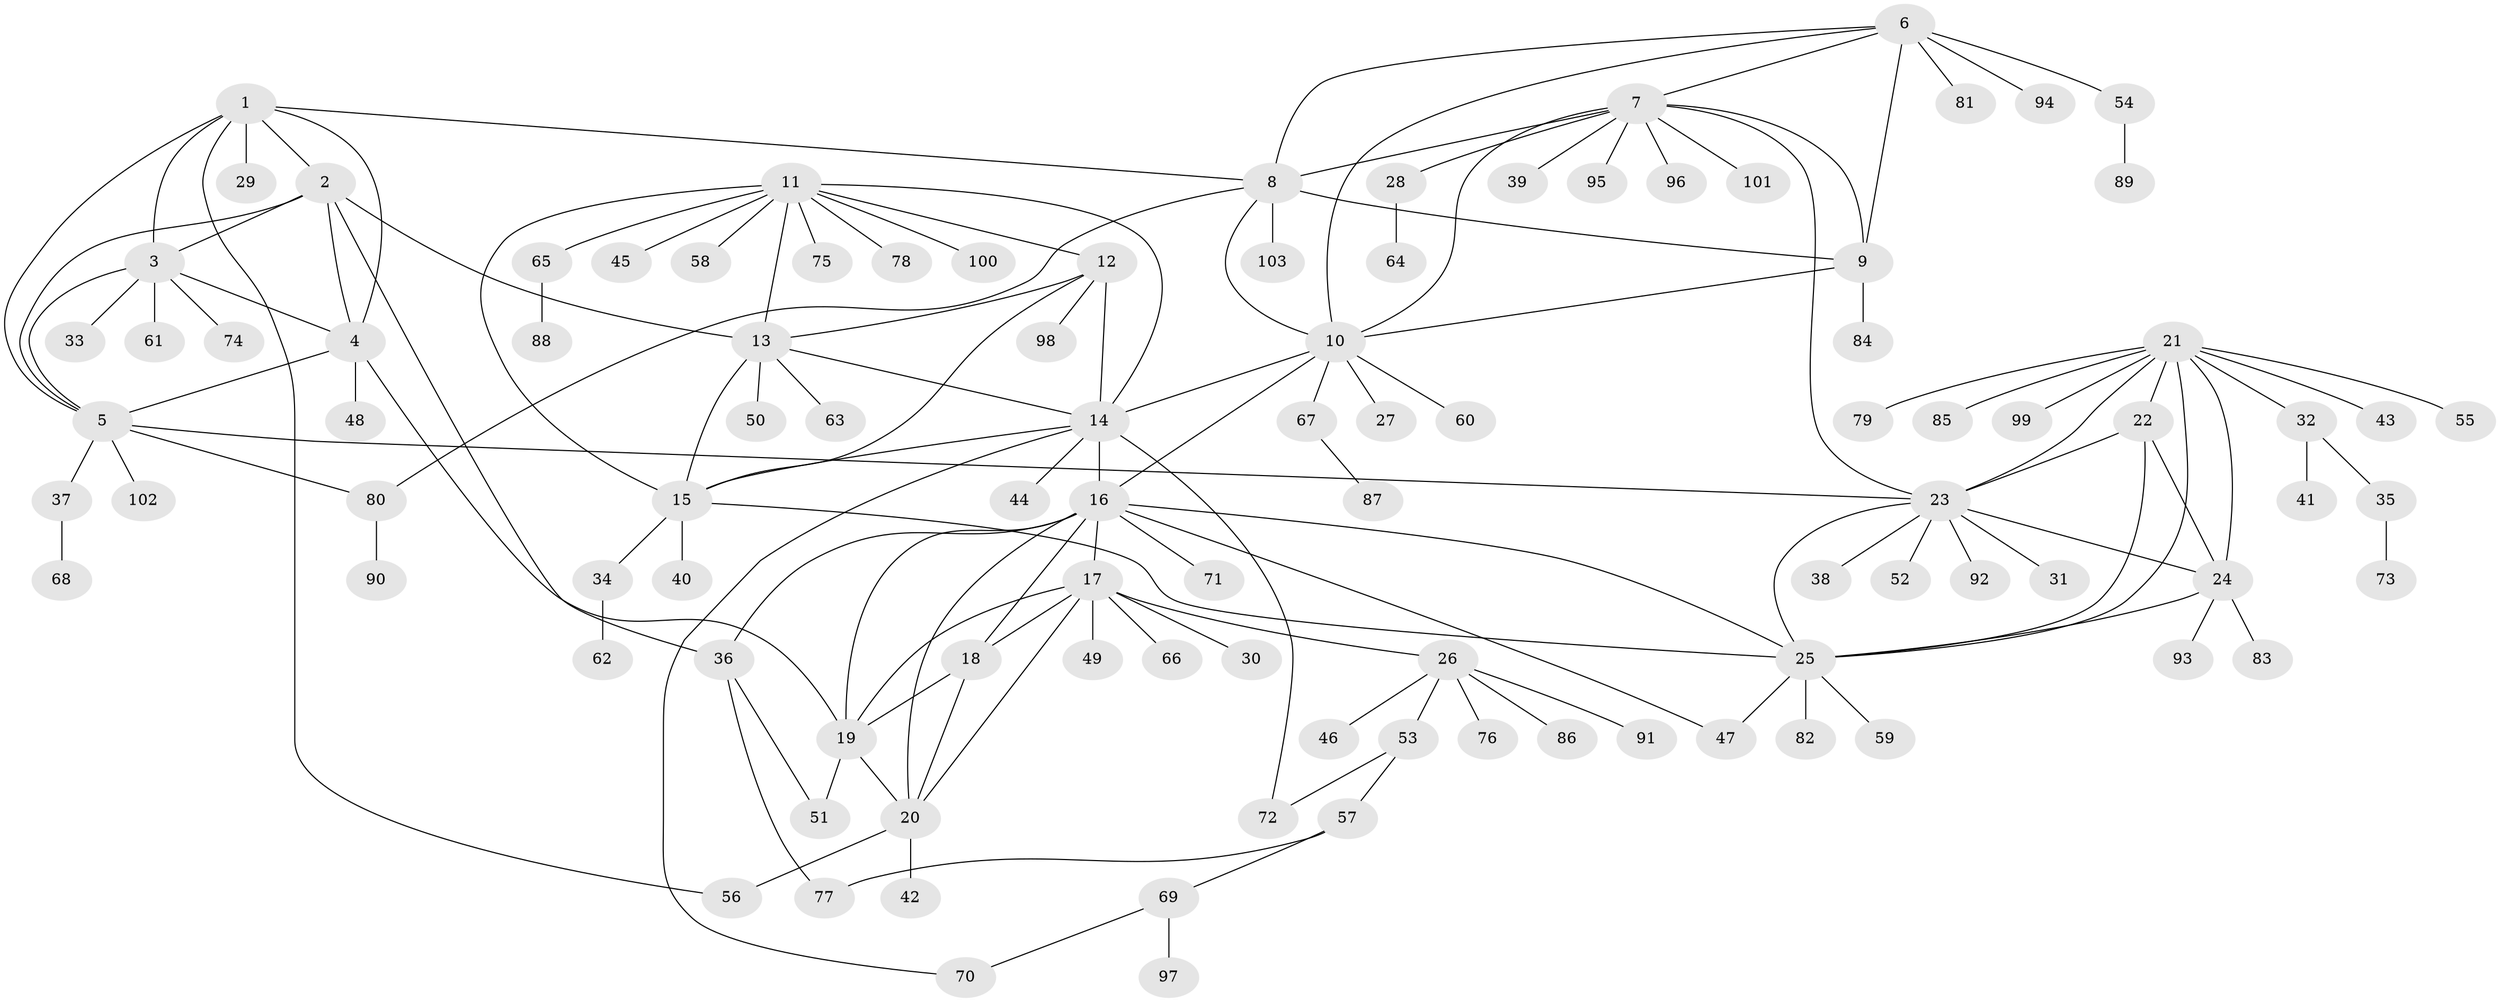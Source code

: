 // Generated by graph-tools (version 1.1) at 2025/54/03/09/25 04:54:32]
// undirected, 103 vertices, 146 edges
graph export_dot {
graph [start="1"]
  node [color=gray90,style=filled];
  1;
  2;
  3;
  4;
  5;
  6;
  7;
  8;
  9;
  10;
  11;
  12;
  13;
  14;
  15;
  16;
  17;
  18;
  19;
  20;
  21;
  22;
  23;
  24;
  25;
  26;
  27;
  28;
  29;
  30;
  31;
  32;
  33;
  34;
  35;
  36;
  37;
  38;
  39;
  40;
  41;
  42;
  43;
  44;
  45;
  46;
  47;
  48;
  49;
  50;
  51;
  52;
  53;
  54;
  55;
  56;
  57;
  58;
  59;
  60;
  61;
  62;
  63;
  64;
  65;
  66;
  67;
  68;
  69;
  70;
  71;
  72;
  73;
  74;
  75;
  76;
  77;
  78;
  79;
  80;
  81;
  82;
  83;
  84;
  85;
  86;
  87;
  88;
  89;
  90;
  91;
  92;
  93;
  94;
  95;
  96;
  97;
  98;
  99;
  100;
  101;
  102;
  103;
  1 -- 2;
  1 -- 3;
  1 -- 4;
  1 -- 5;
  1 -- 8;
  1 -- 29;
  1 -- 56;
  2 -- 3;
  2 -- 4;
  2 -- 5;
  2 -- 13;
  2 -- 36;
  3 -- 4;
  3 -- 5;
  3 -- 33;
  3 -- 61;
  3 -- 74;
  4 -- 5;
  4 -- 19;
  4 -- 48;
  5 -- 23;
  5 -- 37;
  5 -- 80;
  5 -- 102;
  6 -- 7;
  6 -- 8;
  6 -- 9;
  6 -- 10;
  6 -- 54;
  6 -- 81;
  6 -- 94;
  7 -- 8;
  7 -- 9;
  7 -- 10;
  7 -- 23;
  7 -- 28;
  7 -- 39;
  7 -- 95;
  7 -- 96;
  7 -- 101;
  8 -- 9;
  8 -- 10;
  8 -- 80;
  8 -- 103;
  9 -- 10;
  9 -- 84;
  10 -- 14;
  10 -- 16;
  10 -- 27;
  10 -- 60;
  10 -- 67;
  11 -- 12;
  11 -- 13;
  11 -- 14;
  11 -- 15;
  11 -- 45;
  11 -- 58;
  11 -- 65;
  11 -- 75;
  11 -- 78;
  11 -- 100;
  12 -- 13;
  12 -- 14;
  12 -- 15;
  12 -- 98;
  13 -- 14;
  13 -- 15;
  13 -- 50;
  13 -- 63;
  14 -- 15;
  14 -- 16;
  14 -- 44;
  14 -- 70;
  14 -- 72;
  15 -- 25;
  15 -- 34;
  15 -- 40;
  16 -- 17;
  16 -- 18;
  16 -- 19;
  16 -- 20;
  16 -- 25;
  16 -- 36;
  16 -- 47;
  16 -- 71;
  17 -- 18;
  17 -- 19;
  17 -- 20;
  17 -- 26;
  17 -- 30;
  17 -- 49;
  17 -- 66;
  18 -- 19;
  18 -- 20;
  19 -- 20;
  19 -- 51;
  20 -- 42;
  20 -- 56;
  21 -- 22;
  21 -- 23;
  21 -- 24;
  21 -- 25;
  21 -- 32;
  21 -- 43;
  21 -- 55;
  21 -- 79;
  21 -- 85;
  21 -- 99;
  22 -- 23;
  22 -- 24;
  22 -- 25;
  23 -- 24;
  23 -- 25;
  23 -- 31;
  23 -- 38;
  23 -- 52;
  23 -- 92;
  24 -- 25;
  24 -- 83;
  24 -- 93;
  25 -- 47;
  25 -- 59;
  25 -- 82;
  26 -- 46;
  26 -- 53;
  26 -- 76;
  26 -- 86;
  26 -- 91;
  28 -- 64;
  32 -- 35;
  32 -- 41;
  34 -- 62;
  35 -- 73;
  36 -- 51;
  36 -- 77;
  37 -- 68;
  53 -- 57;
  53 -- 72;
  54 -- 89;
  57 -- 69;
  57 -- 77;
  65 -- 88;
  67 -- 87;
  69 -- 70;
  69 -- 97;
  80 -- 90;
}
